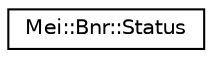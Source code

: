 digraph "Graphical Class Hierarchy"
{
  edge [fontname="Helvetica",fontsize="10",labelfontname="Helvetica",labelfontsize="10"];
  node [fontname="Helvetica",fontsize="10",shape=record];
  rankdir="LR";
  Node1 [label="Mei::Bnr::Status",height=0.2,width=0.4,color="black", fillcolor="white", style="filled",URL="$a00173.html",tooltip="Status Class "];
}
